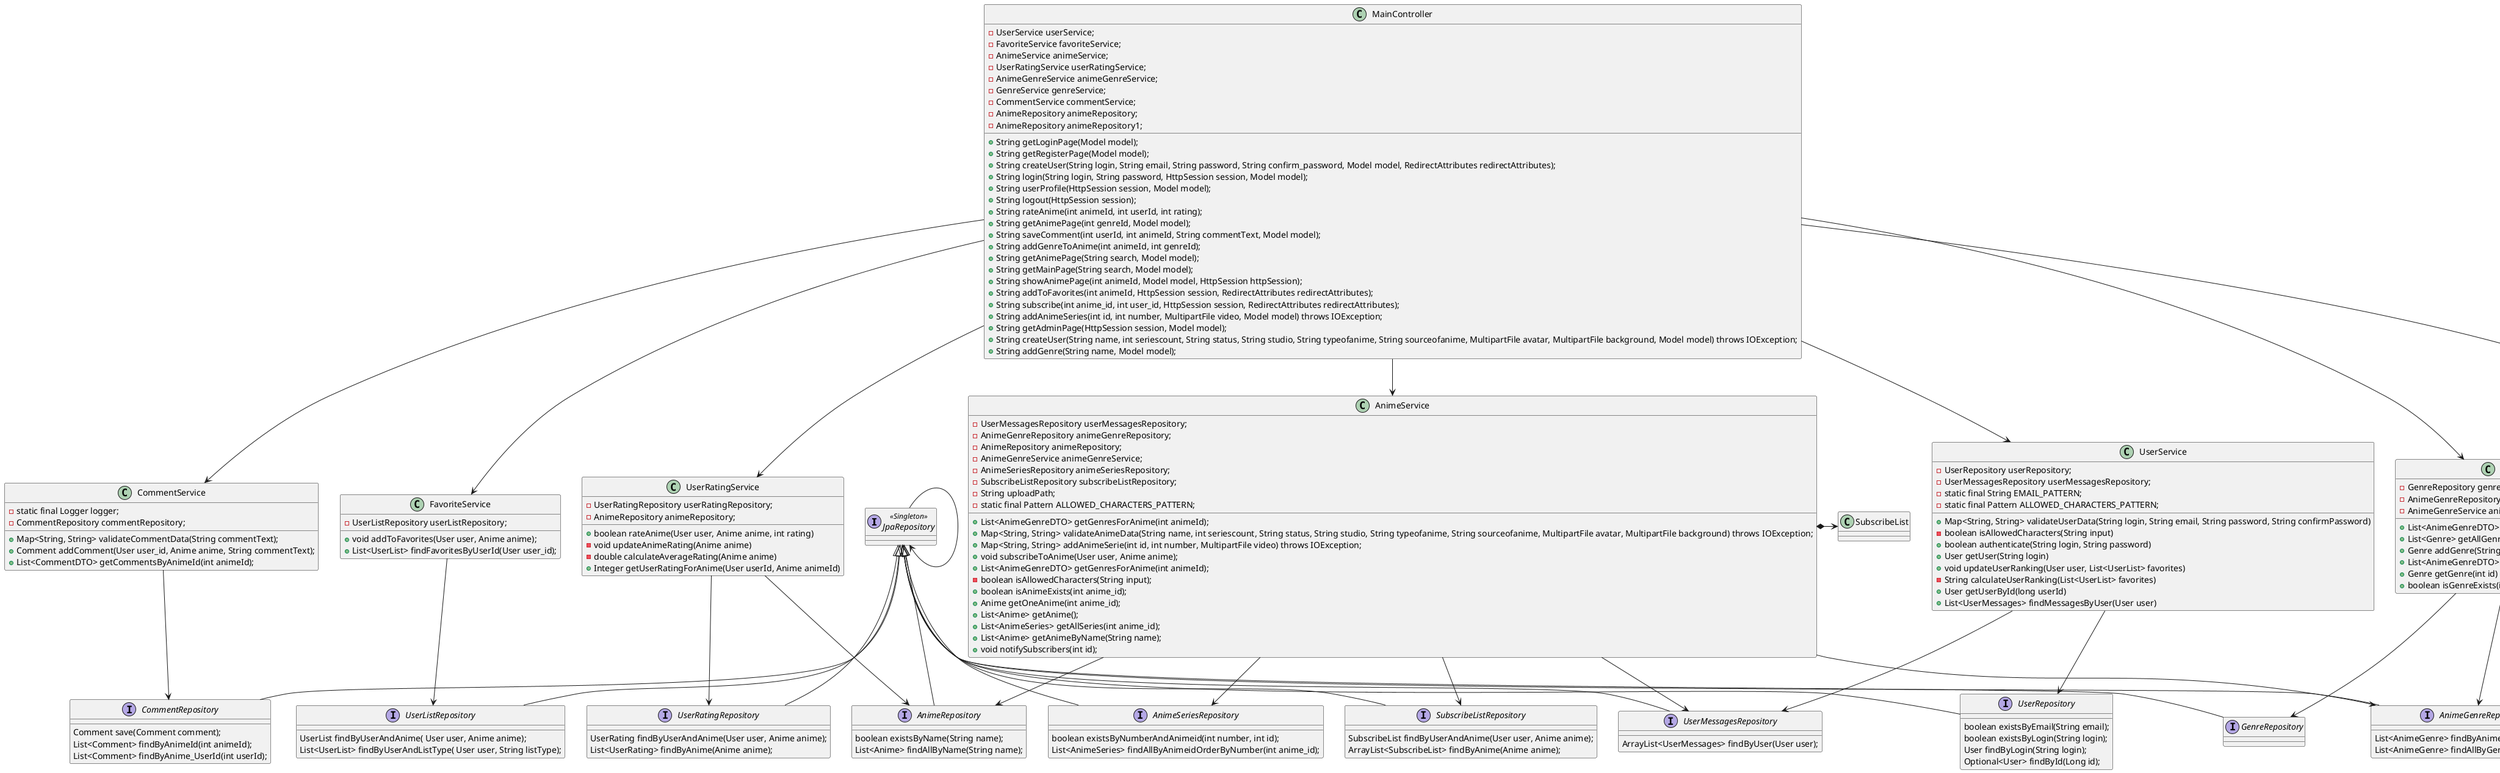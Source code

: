 @startuml
interface JpaRepository <<Singleton>>{
}
interface AnimeGenreRepository extends JpaRepository{
    List<AnimeGenre> findByAnimeId(int animeId);
    List<AnimeGenre> findAllByGenreId(int genreId);
}
interface AnimeRepository extends JpaRepository{
    boolean existsByName(String name);
    List<Anime> findAllByName(String name);
}
interface AnimeSeriesRepository extends JpaRepository{
    boolean existsByNumberAndAnimeid(int number, int id);
    List<AnimeSeries> findAllByAnimeidOrderByNumber(int anime_id);
}
interface CommentRepository extends JpaRepository{
    Comment save(Comment comment);
    List<Comment> findByAnimeId(int animeId);
    List<Comment> findByAnime_UserId(int userId);
}
interface GenreRepository extends JpaRepository{
}
interface SubscribeListRepository extends JpaRepository{
    SubscribeList findByUserAndAnime(User user, Anime anime);
    ArrayList<SubscribeList> findByAnime(Anime anime);
}
interface UserListRepository extends JpaRepository{
    UserList findByUserAndAnime( User user, Anime anime);
    List<UserList> findByUserAndListType( User user, String listType);
}
interface UserMessagesRepository extends JpaRepository{
    ArrayList<UserMessages> findByUser(User user);
}
interface UserRatingRepository extends JpaRepository{
    UserRating findByUserAndAnime(User user, Anime anime);
    List<UserRating> findByAnime(Anime anime);
}
interface UserRepository extends JpaRepository{
    boolean existsByEmail(String email);
    boolean existsByLogin(String login);
    User findByLogin(String login);
    Optional<User> findById(Long id);
}
class MainController {
    -UserService userService;
    -FavoriteService favoriteService;
    -AnimeService animeService;
    -UserRatingService userRatingService;
    -AnimeGenreService animeGenreService;
    -GenreService genreService;
    -CommentService commentService;
    -AnimeRepository animeRepository;
    -AnimeRepository animeRepository1;
    +String getLoginPage(Model model);
    +String getRegisterPage(Model model);
    +String createUser(String login, String email, String password, String confirm_password, Model model, RedirectAttributes redirectAttributes);
    +String login(String login, String password, HttpSession session, Model model);
    +String userProfile(HttpSession session, Model model);
    +String logout(HttpSession session);
    +String rateAnime(int animeId, int userId, int rating);
    +String getAnimePage(int genreId, Model model);
    +String saveComment(int userId, int animeId, String commentText, Model model);
    +String addGenreToAnime(int animeId, int genreId);
    +String getAnimePage(String search, Model model);
    +String getMainPage(String search, Model model);
    +String showAnimePage(int animeId, Model model, HttpSession httpSession);
    +String addToFavorites(int animeId, HttpSession session, RedirectAttributes redirectAttributes);
    +String subscribe(int anime_id, int user_id, HttpSession session, RedirectAttributes redirectAttributes);
    +String addAnimeSeries(int id, int number, MultipartFile video, Model model) throws IOException;
    +String getAdminPage(HttpSession session, Model model);
    +String createUser(String name, int seriescount, String status, String studio, String typeofanime, String sourceofanime, MultipartFile avatar, MultipartFile background, Model model) throws IOException;
    +String addGenre(String name, Model model);
}
class AnimeGenreService {
    -AnimeGenreRepository animeGenreRepository;
    +AnimeGenre addAnimeGenre(int genreId, Anime anime);
    +List<Anime> getAnimeByGenre(int genreId);
}
class AnimeService{
    -UserMessagesRepository userMessagesRepository;
    -AnimeGenreRepository animeGenreRepository;
    -AnimeRepository animeRepository;
    -AnimeGenreService animeGenreService;
    -AnimeSeriesRepository animeSeriesRepository;
    -SubscribeListRepository subscribeListRepository;
    -String uploadPath;
    -static final Pattern ALLOWED_CHARACTERS_PATTERN;
    +List<AnimeGenreDTO> getGenresForAnime(int animeId);
    +Map<String, String> validateAnimeData(String name, int seriescount, String status, String studio, String typeofanime, String sourceofanime, MultipartFile avatar, MultipartFile background) throws IOException;
    +Map<String, String> addAnimeSerie(int id, int number, MultipartFile video) throws IOException;
    +void subscribeToAnime(User user, Anime anime);
    +List<AnimeGenreDTO> getGenresForAnime(int animeId);
    -boolean isAllowedCharacters(String input);
    +boolean isAnimeExists(int anime_id);
    +Anime getOneAnime(int anime_id);
    +List<Anime> getAnime();
    +List<AnimeSeries> getAllSeries(int anime_id);
    +List<Anime> getAnimeByName(String name);
    +void notifySubscribers(int id);
}
class CommentService{
    -static final Logger logger;
    -CommentRepository commentRepository;
    +Map<String, String> validateCommentData(String commentText);
    +Comment addComment(User user_id, Anime anime, String commentText);
    +List<CommentDTO> getCommentsByAnimeId(int animeId);
}
class FavoriteService{
    -UserListRepository userListRepository;
    +void addToFavorites(User user, Anime anime);
    +List<UserList> findFavoritesByUserId(User user_id);
}
class GenreService{
    -GenreRepository genreRepository;
    -AnimeGenreRepository animeGenreRepository;
    -AnimeGenreService animeGenreService;
    +List<AnimeGenreDTO> getGenresForAnime(int animeId);
    +List<Genre> getAllGenres()
    +Genre addGenre(String name)
    +List<AnimeGenreDTO> getGenresForAnime(int animeId)
    +Genre getGenre(int id)
    +boolean isGenreExists(int id)
}
class UserRatingService{
    -UserRatingRepository userRatingRepository;
    -AnimeRepository animeRepository;
    +boolean rateAnime(User user, Anime anime, int rating)
    -void updateAnimeRating(Anime anime)
    -double calculateAverageRating(Anime anime)
    +Integer getUserRatingForAnime(User userId, Anime animeId)
}
class UserService{
    -UserRepository userRepository;
    -UserMessagesRepository userMessagesRepository;
    -static final String EMAIL_PATTERN;
    -static final Pattern ALLOWED_CHARACTERS_PATTERN;
    +Map<String, String> validateUserData(String login, String email, String password, String confirmPassword)
    -boolean isAllowedCharacters(String input)
    +boolean authenticate(String login, String password)
    +User getUser(String login)
    +void updateUserRanking(User user, List<UserList> favorites)
    -String calculateUserRanking(List<UserList> favorites)
    +User getUserById(long userId)
    +List<UserMessages> findMessagesByUser(User user)
}
UserService --> UserRepository
UserService --> UserMessagesRepository
UserRatingService --> UserRatingRepository
UserRatingService --> AnimeRepository
GenreService --> GenreRepository
GenreService --> AnimeGenreRepository
FavoriteService --> UserListRepository
CommentService --> CommentRepository
AnimeService --> AnimeRepository
AnimeService --> AnimeSeriesRepository
AnimeService --> SubscribeListRepository
AnimeService --> UserMessagesRepository
AnimeService --> AnimeGenreRepository
AnimeService *-> SubscribeList
AnimeGenreService --> AnimeGenreRepository
MainController --> AnimeGenreService
MainController --> AnimeService
MainController --> CommentService
MainController --> FavoriteService
MainController --> GenreService
MainController --> UserRatingService
MainController --> UserService

JpaRepository --> JpaRepository
@enduml
